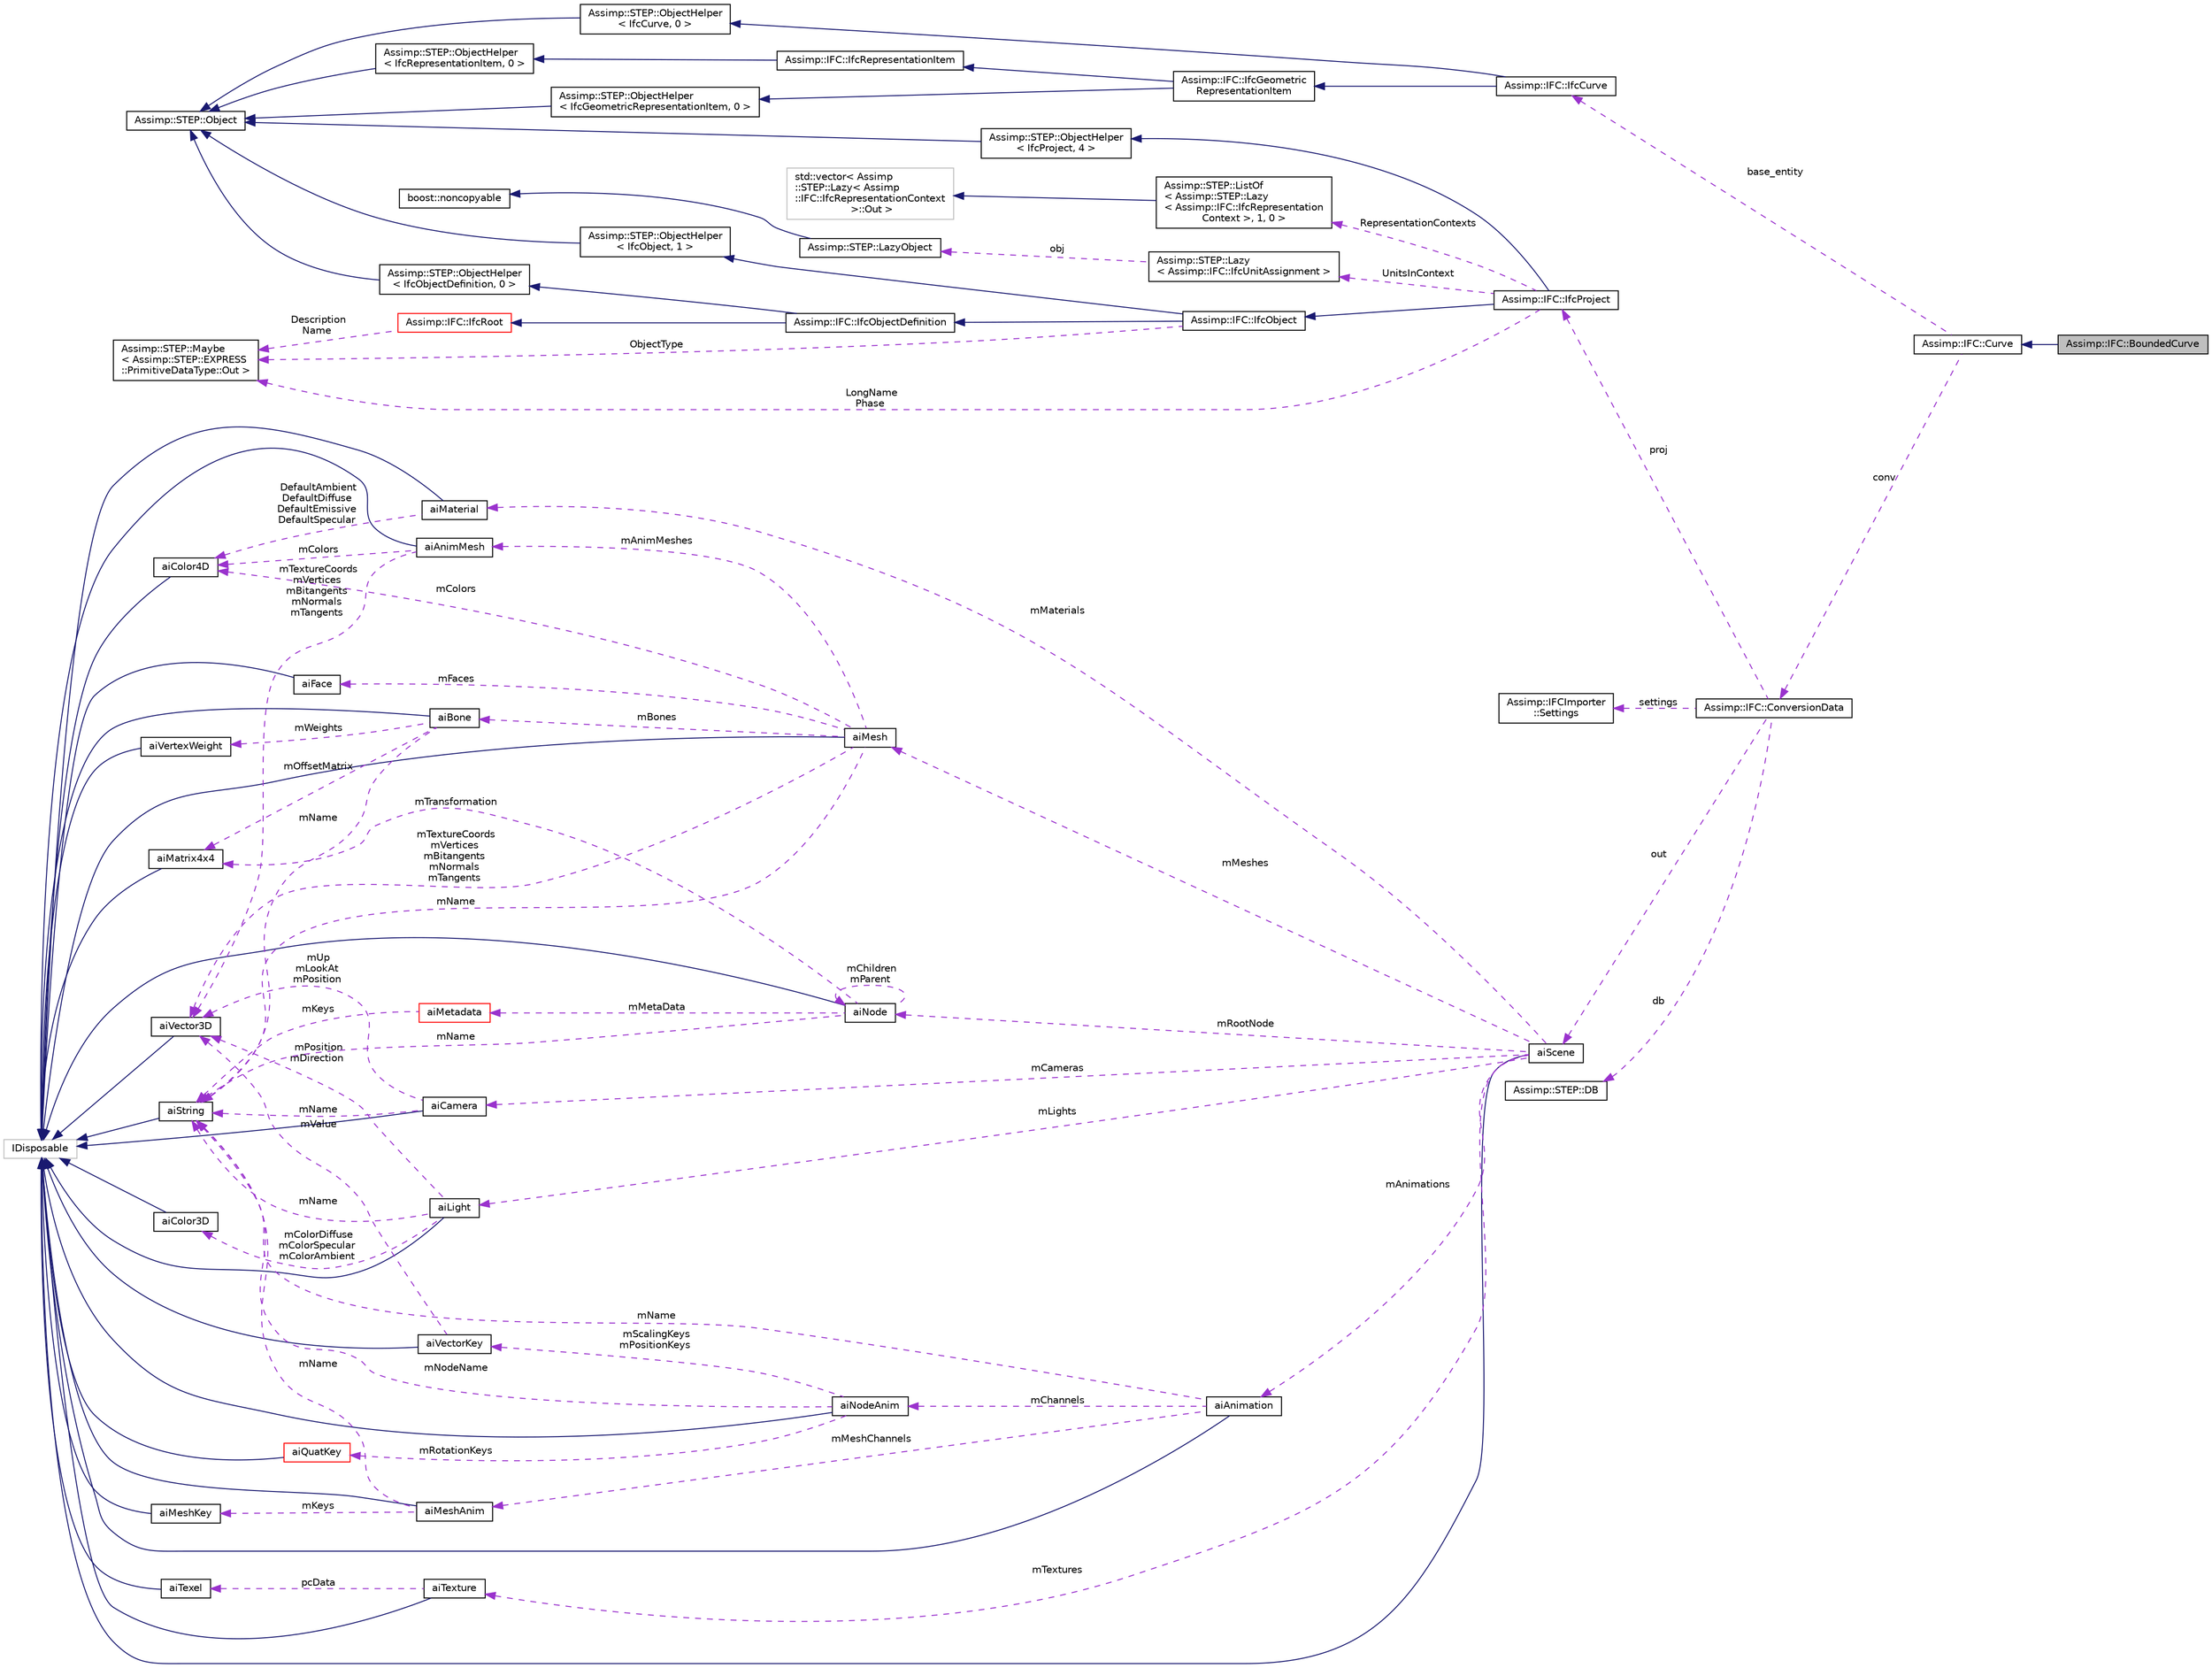 digraph "Assimp::IFC::BoundedCurve"
{
  edge [fontname="Helvetica",fontsize="10",labelfontname="Helvetica",labelfontsize="10"];
  node [fontname="Helvetica",fontsize="10",shape=record];
  rankdir="LR";
  Node1 [label="Assimp::IFC::BoundedCurve",height=0.2,width=0.4,color="black", fillcolor="grey75", style="filled", fontcolor="black"];
  Node2 -> Node1 [dir="back",color="midnightblue",fontsize="10",style="solid",fontname="Helvetica"];
  Node2 [label="Assimp::IFC::Curve",height=0.2,width=0.4,color="black", fillcolor="white", style="filled",URL="$class_assimp_1_1_i_f_c_1_1_curve.html"];
  Node3 -> Node2 [dir="back",color="darkorchid3",fontsize="10",style="dashed",label=" conv" ,fontname="Helvetica"];
  Node3 [label="Assimp::IFC::ConversionData",height=0.2,width=0.4,color="black", fillcolor="white", style="filled",URL="$struct_assimp_1_1_i_f_c_1_1_conversion_data.html"];
  Node4 -> Node3 [dir="back",color="darkorchid3",fontsize="10",style="dashed",label=" proj" ,fontname="Helvetica"];
  Node4 [label="Assimp::IFC::IfcProject",height=0.2,width=0.4,color="black", fillcolor="white", style="filled",URL="$struct_assimp_1_1_i_f_c_1_1_ifc_project.html"];
  Node5 -> Node4 [dir="back",color="midnightblue",fontsize="10",style="solid",fontname="Helvetica"];
  Node5 [label="Assimp::IFC::IfcObject",height=0.2,width=0.4,color="black", fillcolor="white", style="filled",URL="$struct_assimp_1_1_i_f_c_1_1_ifc_object.html"];
  Node6 -> Node5 [dir="back",color="midnightblue",fontsize="10",style="solid",fontname="Helvetica"];
  Node6 [label="Assimp::IFC::IfcObjectDefinition",height=0.2,width=0.4,color="black", fillcolor="white", style="filled",URL="$struct_assimp_1_1_i_f_c_1_1_ifc_object_definition.html"];
  Node7 -> Node6 [dir="back",color="midnightblue",fontsize="10",style="solid",fontname="Helvetica"];
  Node7 [label="Assimp::IFC::IfcRoot",height=0.2,width=0.4,color="red", fillcolor="white", style="filled",URL="$struct_assimp_1_1_i_f_c_1_1_ifc_root.html"];
  Node8 -> Node7 [dir="back",color="darkorchid3",fontsize="10",style="dashed",label=" Description\nName" ,fontname="Helvetica"];
  Node8 [label="Assimp::STEP::Maybe\l\< Assimp::STEP::EXPRESS\l::PrimitiveDataType::Out \>",height=0.2,width=0.4,color="black", fillcolor="white", style="filled",URL="$struct_assimp_1_1_s_t_e_p_1_1_maybe.html"];
  Node9 -> Node6 [dir="back",color="midnightblue",fontsize="10",style="solid",fontname="Helvetica"];
  Node9 [label="Assimp::STEP::ObjectHelper\l\< IfcObjectDefinition, 0 \>",height=0.2,width=0.4,color="black", fillcolor="white", style="filled",URL="$struct_assimp_1_1_s_t_e_p_1_1_object_helper.html"];
  Node10 -> Node9 [dir="back",color="midnightblue",fontsize="10",style="solid",fontname="Helvetica"];
  Node10 [label="Assimp::STEP::Object",height=0.2,width=0.4,color="black", fillcolor="white", style="filled",URL="$class_assimp_1_1_s_t_e_p_1_1_object.html"];
  Node11 -> Node5 [dir="back",color="midnightblue",fontsize="10",style="solid",fontname="Helvetica"];
  Node11 [label="Assimp::STEP::ObjectHelper\l\< IfcObject, 1 \>",height=0.2,width=0.4,color="black", fillcolor="white", style="filled",URL="$struct_assimp_1_1_s_t_e_p_1_1_object_helper.html"];
  Node10 -> Node11 [dir="back",color="midnightblue",fontsize="10",style="solid",fontname="Helvetica"];
  Node8 -> Node5 [dir="back",color="darkorchid3",fontsize="10",style="dashed",label=" ObjectType" ,fontname="Helvetica"];
  Node12 -> Node4 [dir="back",color="midnightblue",fontsize="10",style="solid",fontname="Helvetica"];
  Node12 [label="Assimp::STEP::ObjectHelper\l\< IfcProject, 4 \>",height=0.2,width=0.4,color="black", fillcolor="white", style="filled",URL="$struct_assimp_1_1_s_t_e_p_1_1_object_helper.html"];
  Node10 -> Node12 [dir="back",color="midnightblue",fontsize="10",style="solid",fontname="Helvetica"];
  Node13 -> Node4 [dir="back",color="darkorchid3",fontsize="10",style="dashed",label=" RepresentationContexts" ,fontname="Helvetica"];
  Node13 [label="Assimp::STEP::ListOf\l\< Assimp::STEP::Lazy\l\< Assimp::IFC::IfcRepresentation\lContext \>, 1, 0 \>",height=0.2,width=0.4,color="black", fillcolor="white", style="filled",URL="$struct_assimp_1_1_s_t_e_p_1_1_list_of.html"];
  Node14 -> Node13 [dir="back",color="midnightblue",fontsize="10",style="solid",fontname="Helvetica"];
  Node14 [label="std::vector\< Assimp\l::STEP::Lazy\< Assimp\l::IFC::IfcRepresentationContext\l \>::Out \>",height=0.2,width=0.4,color="grey75", fillcolor="white", style="filled"];
  Node8 -> Node4 [dir="back",color="darkorchid3",fontsize="10",style="dashed",label=" LongName\nPhase" ,fontname="Helvetica"];
  Node15 -> Node4 [dir="back",color="darkorchid3",fontsize="10",style="dashed",label=" UnitsInContext" ,fontname="Helvetica"];
  Node15 [label="Assimp::STEP::Lazy\l\< Assimp::IFC::IfcUnitAssignment \>",height=0.2,width=0.4,color="black", fillcolor="white", style="filled",URL="$struct_assimp_1_1_s_t_e_p_1_1_lazy.html"];
  Node16 -> Node15 [dir="back",color="darkorchid3",fontsize="10",style="dashed",label=" obj" ,fontname="Helvetica"];
  Node16 [label="Assimp::STEP::LazyObject",height=0.2,width=0.4,color="black", fillcolor="white", style="filled",URL="$class_assimp_1_1_s_t_e_p_1_1_lazy_object.html"];
  Node17 -> Node16 [dir="back",color="midnightblue",fontsize="10",style="solid",fontname="Helvetica"];
  Node17 [label="boost::noncopyable",height=0.2,width=0.4,color="black", fillcolor="white", style="filled",URL="$classboost_1_1noncopyable___1_1noncopyable.html"];
  Node18 -> Node3 [dir="back",color="darkorchid3",fontsize="10",style="dashed",label=" out" ,fontname="Helvetica"];
  Node18 [label="aiScene",height=0.2,width=0.4,color="black", fillcolor="white", style="filled",URL="$structai_scene.html"];
  Node19 -> Node18 [dir="back",color="midnightblue",fontsize="10",style="solid",fontname="Helvetica"];
  Node19 [label="IDisposable",height=0.2,width=0.4,color="grey75", fillcolor="white", style="filled"];
  Node20 -> Node18 [dir="back",color="darkorchid3",fontsize="10",style="dashed",label=" mMaterials" ,fontname="Helvetica"];
  Node20 [label="aiMaterial",height=0.2,width=0.4,color="black", fillcolor="white", style="filled",URL="$classai_material.html"];
  Node19 -> Node20 [dir="back",color="midnightblue",fontsize="10",style="solid",fontname="Helvetica"];
  Node21 -> Node20 [dir="back",color="darkorchid3",fontsize="10",style="dashed",label=" DefaultAmbient\nDefaultDiffuse\nDefaultEmissive\nDefaultSpecular" ,fontname="Helvetica"];
  Node21 [label="aiColor4D",height=0.2,width=0.4,color="black", fillcolor="white", style="filled",URL="$structai_color4_d.html"];
  Node19 -> Node21 [dir="back",color="midnightblue",fontsize="10",style="solid",fontname="Helvetica"];
  Node22 -> Node18 [dir="back",color="darkorchid3",fontsize="10",style="dashed",label=" mMeshes" ,fontname="Helvetica"];
  Node22 [label="aiMesh",height=0.2,width=0.4,color="black", fillcolor="white", style="filled",URL="$structai_mesh.html",tooltip="A mesh represents a geometry or model with a single material. "];
  Node19 -> Node22 [dir="back",color="midnightblue",fontsize="10",style="solid",fontname="Helvetica"];
  Node23 -> Node22 [dir="back",color="darkorchid3",fontsize="10",style="dashed",label=" mAnimMeshes" ,fontname="Helvetica"];
  Node23 [label="aiAnimMesh",height=0.2,width=0.4,color="black", fillcolor="white", style="filled",URL="$structai_anim_mesh.html",tooltip="NOT CURRENTLY IN USE. An AnimMesh is an attachment to an aiMesh stores per-vertex animations for a pa..."];
  Node19 -> Node23 [dir="back",color="midnightblue",fontsize="10",style="solid",fontname="Helvetica"];
  Node24 -> Node23 [dir="back",color="darkorchid3",fontsize="10",style="dashed",label=" mTextureCoords\nmVertices\nmBitangents\nmNormals\nmTangents" ,fontname="Helvetica"];
  Node24 [label="aiVector3D",height=0.2,width=0.4,color="black", fillcolor="white", style="filled",URL="$structai_vector3_d.html"];
  Node19 -> Node24 [dir="back",color="midnightblue",fontsize="10",style="solid",fontname="Helvetica"];
  Node21 -> Node23 [dir="back",color="darkorchid3",fontsize="10",style="dashed",label=" mColors" ,fontname="Helvetica"];
  Node24 -> Node22 [dir="back",color="darkorchid3",fontsize="10",style="dashed",label=" mTextureCoords\nmVertices\nmBitangents\nmNormals\nmTangents" ,fontname="Helvetica"];
  Node25 -> Node22 [dir="back",color="darkorchid3",fontsize="10",style="dashed",label=" mFaces" ,fontname="Helvetica"];
  Node25 [label="aiFace",height=0.2,width=0.4,color="black", fillcolor="white", style="filled",URL="$structai_face.html",tooltip="A single face in a mesh, referring to multiple vertices. "];
  Node19 -> Node25 [dir="back",color="midnightblue",fontsize="10",style="solid",fontname="Helvetica"];
  Node26 -> Node22 [dir="back",color="darkorchid3",fontsize="10",style="dashed",label=" mName" ,fontname="Helvetica"];
  Node26 [label="aiString",height=0.2,width=0.4,color="black", fillcolor="white", style="filled",URL="$structai_string.html"];
  Node19 -> Node26 [dir="back",color="midnightblue",fontsize="10",style="solid",fontname="Helvetica"];
  Node21 -> Node22 [dir="back",color="darkorchid3",fontsize="10",style="dashed",label=" mColors" ,fontname="Helvetica"];
  Node27 -> Node22 [dir="back",color="darkorchid3",fontsize="10",style="dashed",label=" mBones" ,fontname="Helvetica"];
  Node27 [label="aiBone",height=0.2,width=0.4,color="black", fillcolor="white", style="filled",URL="$structai_bone.html",tooltip="A single bone of a mesh. "];
  Node19 -> Node27 [dir="back",color="midnightblue",fontsize="10",style="solid",fontname="Helvetica"];
  Node28 -> Node27 [dir="back",color="darkorchid3",fontsize="10",style="dashed",label=" mWeights" ,fontname="Helvetica"];
  Node28 [label="aiVertexWeight",height=0.2,width=0.4,color="black", fillcolor="white", style="filled",URL="$structai_vertex_weight.html",tooltip="A single influence of a bone on a vertex. "];
  Node19 -> Node28 [dir="back",color="midnightblue",fontsize="10",style="solid",fontname="Helvetica"];
  Node26 -> Node27 [dir="back",color="darkorchid3",fontsize="10",style="dashed",label=" mName" ,fontname="Helvetica"];
  Node29 -> Node27 [dir="back",color="darkorchid3",fontsize="10",style="dashed",label=" mOffsetMatrix" ,fontname="Helvetica"];
  Node29 [label="aiMatrix4x4",height=0.2,width=0.4,color="black", fillcolor="white", style="filled",URL="$structai_matrix4x4.html"];
  Node19 -> Node29 [dir="back",color="midnightblue",fontsize="10",style="solid",fontname="Helvetica"];
  Node30 -> Node18 [dir="back",color="darkorchid3",fontsize="10",style="dashed",label=" mCameras" ,fontname="Helvetica"];
  Node30 [label="aiCamera",height=0.2,width=0.4,color="black", fillcolor="white", style="filled",URL="$structai_camera.html"];
  Node19 -> Node30 [dir="back",color="midnightblue",fontsize="10",style="solid",fontname="Helvetica"];
  Node24 -> Node30 [dir="back",color="darkorchid3",fontsize="10",style="dashed",label=" mUp\nmLookAt\nmPosition" ,fontname="Helvetica"];
  Node26 -> Node30 [dir="back",color="darkorchid3",fontsize="10",style="dashed",label=" mName" ,fontname="Helvetica"];
  Node31 -> Node18 [dir="back",color="darkorchid3",fontsize="10",style="dashed",label=" mLights" ,fontname="Helvetica"];
  Node31 [label="aiLight",height=0.2,width=0.4,color="black", fillcolor="white", style="filled",URL="$structai_light.html"];
  Node19 -> Node31 [dir="back",color="midnightblue",fontsize="10",style="solid",fontname="Helvetica"];
  Node24 -> Node31 [dir="back",color="darkorchid3",fontsize="10",style="dashed",label=" mPosition\nmDirection" ,fontname="Helvetica"];
  Node32 -> Node31 [dir="back",color="darkorchid3",fontsize="10",style="dashed",label=" mColorDiffuse\nmColorSpecular\nmColorAmbient" ,fontname="Helvetica"];
  Node32 [label="aiColor3D",height=0.2,width=0.4,color="black", fillcolor="white", style="filled",URL="$structai_color3_d.html"];
  Node19 -> Node32 [dir="back",color="midnightblue",fontsize="10",style="solid",fontname="Helvetica"];
  Node26 -> Node31 [dir="back",color="darkorchid3",fontsize="10",style="dashed",label=" mName" ,fontname="Helvetica"];
  Node33 -> Node18 [dir="back",color="darkorchid3",fontsize="10",style="dashed",label=" mAnimations" ,fontname="Helvetica"];
  Node33 [label="aiAnimation",height=0.2,width=0.4,color="black", fillcolor="white", style="filled",URL="$structai_animation.html"];
  Node19 -> Node33 [dir="back",color="midnightblue",fontsize="10",style="solid",fontname="Helvetica"];
  Node26 -> Node33 [dir="back",color="darkorchid3",fontsize="10",style="dashed",label=" mName" ,fontname="Helvetica"];
  Node34 -> Node33 [dir="back",color="darkorchid3",fontsize="10",style="dashed",label=" mChannels" ,fontname="Helvetica"];
  Node34 [label="aiNodeAnim",height=0.2,width=0.4,color="black", fillcolor="white", style="filled",URL="$structai_node_anim.html"];
  Node19 -> Node34 [dir="back",color="midnightblue",fontsize="10",style="solid",fontname="Helvetica"];
  Node35 -> Node34 [dir="back",color="darkorchid3",fontsize="10",style="dashed",label=" mRotationKeys" ,fontname="Helvetica"];
  Node35 [label="aiQuatKey",height=0.2,width=0.4,color="red", fillcolor="white", style="filled",URL="$structai_quat_key.html"];
  Node19 -> Node35 [dir="back",color="midnightblue",fontsize="10",style="solid",fontname="Helvetica"];
  Node36 -> Node34 [dir="back",color="darkorchid3",fontsize="10",style="dashed",label=" mScalingKeys\nmPositionKeys" ,fontname="Helvetica"];
  Node36 [label="aiVectorKey",height=0.2,width=0.4,color="black", fillcolor="white", style="filled",URL="$structai_vector_key.html"];
  Node19 -> Node36 [dir="back",color="midnightblue",fontsize="10",style="solid",fontname="Helvetica"];
  Node24 -> Node36 [dir="back",color="darkorchid3",fontsize="10",style="dashed",label=" mValue" ,fontname="Helvetica"];
  Node26 -> Node34 [dir="back",color="darkorchid3",fontsize="10",style="dashed",label=" mNodeName" ,fontname="Helvetica"];
  Node37 -> Node33 [dir="back",color="darkorchid3",fontsize="10",style="dashed",label=" mMeshChannels" ,fontname="Helvetica"];
  Node37 [label="aiMeshAnim",height=0.2,width=0.4,color="black", fillcolor="white", style="filled",URL="$structai_mesh_anim.html"];
  Node19 -> Node37 [dir="back",color="midnightblue",fontsize="10",style="solid",fontname="Helvetica"];
  Node38 -> Node37 [dir="back",color="darkorchid3",fontsize="10",style="dashed",label=" mKeys" ,fontname="Helvetica"];
  Node38 [label="aiMeshKey",height=0.2,width=0.4,color="black", fillcolor="white", style="filled",URL="$structai_mesh_key.html"];
  Node19 -> Node38 [dir="back",color="midnightblue",fontsize="10",style="solid",fontname="Helvetica"];
  Node26 -> Node37 [dir="back",color="darkorchid3",fontsize="10",style="dashed",label=" mName" ,fontname="Helvetica"];
  Node39 -> Node18 [dir="back",color="darkorchid3",fontsize="10",style="dashed",label=" mRootNode" ,fontname="Helvetica"];
  Node39 [label="aiNode",height=0.2,width=0.4,color="black", fillcolor="white", style="filled",URL="$structai_node.html"];
  Node19 -> Node39 [dir="back",color="midnightblue",fontsize="10",style="solid",fontname="Helvetica"];
  Node26 -> Node39 [dir="back",color="darkorchid3",fontsize="10",style="dashed",label=" mName" ,fontname="Helvetica"];
  Node40 -> Node39 [dir="back",color="darkorchid3",fontsize="10",style="dashed",label=" mMetaData" ,fontname="Helvetica"];
  Node40 [label="aiMetadata",height=0.2,width=0.4,color="red", fillcolor="white", style="filled",URL="$structai_metadata.html"];
  Node26 -> Node40 [dir="back",color="darkorchid3",fontsize="10",style="dashed",label=" mKeys" ,fontname="Helvetica"];
  Node29 -> Node39 [dir="back",color="darkorchid3",fontsize="10",style="dashed",label=" mTransformation" ,fontname="Helvetica"];
  Node39 -> Node39 [dir="back",color="darkorchid3",fontsize="10",style="dashed",label=" mChildren\nmParent" ,fontname="Helvetica"];
  Node41 -> Node18 [dir="back",color="darkorchid3",fontsize="10",style="dashed",label=" mTextures" ,fontname="Helvetica"];
  Node41 [label="aiTexture",height=0.2,width=0.4,color="black", fillcolor="white", style="filled",URL="$structai_texture.html"];
  Node19 -> Node41 [dir="back",color="midnightblue",fontsize="10",style="solid",fontname="Helvetica"];
  Node42 -> Node41 [dir="back",color="darkorchid3",fontsize="10",style="dashed",label=" pcData" ,fontname="Helvetica"];
  Node42 [label="aiTexel",height=0.2,width=0.4,color="black", fillcolor="white", style="filled",URL="$structai_texel.html",tooltip="Helper structure to represent a texel in a ARGB8888 format. "];
  Node19 -> Node42 [dir="back",color="midnightblue",fontsize="10",style="solid",fontname="Helvetica"];
  Node43 -> Node3 [dir="back",color="darkorchid3",fontsize="10",style="dashed",label=" db" ,fontname="Helvetica"];
  Node43 [label="Assimp::STEP::DB",height=0.2,width=0.4,color="black", fillcolor="white", style="filled",URL="$class_assimp_1_1_s_t_e_p_1_1_d_b.html"];
  Node44 -> Node3 [dir="back",color="darkorchid3",fontsize="10",style="dashed",label=" settings" ,fontname="Helvetica"];
  Node44 [label="Assimp::IFCImporter\l::Settings",height=0.2,width=0.4,color="black", fillcolor="white", style="filled",URL="$struct_assimp_1_1_i_f_c_importer_1_1_settings.html"];
  Node45 -> Node2 [dir="back",color="darkorchid3",fontsize="10",style="dashed",label=" base_entity" ,fontname="Helvetica"];
  Node45 [label="Assimp::IFC::IfcCurve",height=0.2,width=0.4,color="black", fillcolor="white", style="filled",URL="$struct_assimp_1_1_i_f_c_1_1_ifc_curve.html"];
  Node46 -> Node45 [dir="back",color="midnightblue",fontsize="10",style="solid",fontname="Helvetica"];
  Node46 [label="Assimp::IFC::IfcGeometric\lRepresentationItem",height=0.2,width=0.4,color="black", fillcolor="white", style="filled",URL="$struct_assimp_1_1_i_f_c_1_1_ifc_geometric_representation_item.html"];
  Node47 -> Node46 [dir="back",color="midnightblue",fontsize="10",style="solid",fontname="Helvetica"];
  Node47 [label="Assimp::IFC::IfcRepresentationItem",height=0.2,width=0.4,color="black", fillcolor="white", style="filled",URL="$struct_assimp_1_1_i_f_c_1_1_ifc_representation_item.html"];
  Node48 -> Node47 [dir="back",color="midnightblue",fontsize="10",style="solid",fontname="Helvetica"];
  Node48 [label="Assimp::STEP::ObjectHelper\l\< IfcRepresentationItem, 0 \>",height=0.2,width=0.4,color="black", fillcolor="white", style="filled",URL="$struct_assimp_1_1_s_t_e_p_1_1_object_helper.html"];
  Node10 -> Node48 [dir="back",color="midnightblue",fontsize="10",style="solid",fontname="Helvetica"];
  Node49 -> Node46 [dir="back",color="midnightblue",fontsize="10",style="solid",fontname="Helvetica"];
  Node49 [label="Assimp::STEP::ObjectHelper\l\< IfcGeometricRepresentationItem, 0 \>",height=0.2,width=0.4,color="black", fillcolor="white", style="filled",URL="$struct_assimp_1_1_s_t_e_p_1_1_object_helper.html"];
  Node10 -> Node49 [dir="back",color="midnightblue",fontsize="10",style="solid",fontname="Helvetica"];
  Node50 -> Node45 [dir="back",color="midnightblue",fontsize="10",style="solid",fontname="Helvetica"];
  Node50 [label="Assimp::STEP::ObjectHelper\l\< IfcCurve, 0 \>",height=0.2,width=0.4,color="black", fillcolor="white", style="filled",URL="$struct_assimp_1_1_s_t_e_p_1_1_object_helper.html"];
  Node10 -> Node50 [dir="back",color="midnightblue",fontsize="10",style="solid",fontname="Helvetica"];
}
